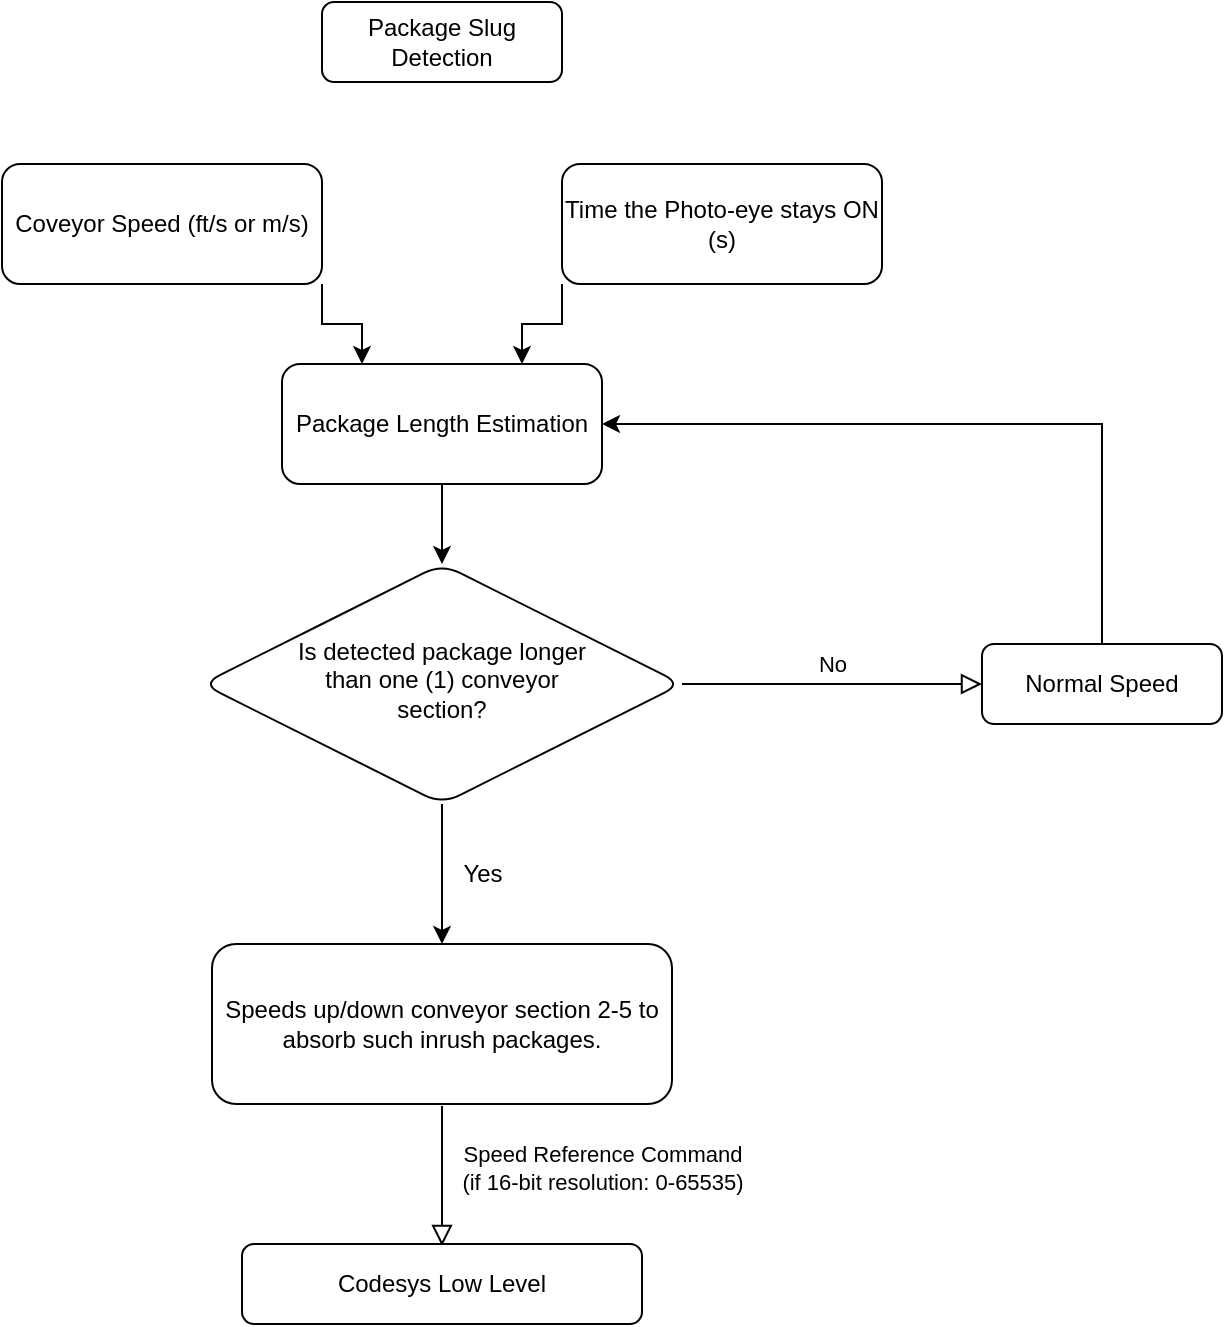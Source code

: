 <mxfile version="21.3.6" type="github">
  <diagram id="C5RBs43oDa-KdzZeNtuy" name="Page-1">
    <mxGraphModel dx="618" dy="333" grid="1" gridSize="10" guides="1" tooltips="1" connect="1" arrows="1" fold="1" page="1" pageScale="1" pageWidth="827" pageHeight="1169" math="0" shadow="0">
      <root>
        <mxCell id="WIyWlLk6GJQsqaUBKTNV-0" />
        <mxCell id="WIyWlLk6GJQsqaUBKTNV-1" parent="WIyWlLk6GJQsqaUBKTNV-0" />
        <mxCell id="WIyWlLk6GJQsqaUBKTNV-3" value="Package Slug Detection" style="rounded=1;whiteSpace=wrap;html=1;fontSize=12;glass=0;strokeWidth=1;shadow=0;" parent="WIyWlLk6GJQsqaUBKTNV-1" vertex="1">
          <mxGeometry x="160" y="39" width="120" height="40" as="geometry" />
        </mxCell>
        <mxCell id="WIyWlLk6GJQsqaUBKTNV-5" value="No" style="edgeStyle=orthogonalEdgeStyle;rounded=0;html=1;jettySize=auto;orthogonalLoop=1;fontSize=11;endArrow=block;endFill=0;endSize=8;strokeWidth=1;shadow=0;labelBackgroundColor=none;" parent="WIyWlLk6GJQsqaUBKTNV-1" source="WIyWlLk6GJQsqaUBKTNV-6" target="WIyWlLk6GJQsqaUBKTNV-7" edge="1">
          <mxGeometry y="10" relative="1" as="geometry">
            <mxPoint as="offset" />
          </mxGeometry>
        </mxCell>
        <mxCell id="IPmdnVgpw8FMhHxxdNhb-10" style="edgeStyle=orthogonalEdgeStyle;rounded=0;orthogonalLoop=1;jettySize=auto;html=1;" edge="1" parent="WIyWlLk6GJQsqaUBKTNV-1" source="WIyWlLk6GJQsqaUBKTNV-6">
          <mxGeometry relative="1" as="geometry">
            <mxPoint x="220" y="510" as="targetPoint" />
          </mxGeometry>
        </mxCell>
        <mxCell id="WIyWlLk6GJQsqaUBKTNV-6" value="&lt;blockquote&gt;Is detected package longer than one (1) conveyor section?&lt;/blockquote&gt;" style="rhombus;whiteSpace=wrap;html=1;shadow=0;fontFamily=Helvetica;fontSize=12;align=center;strokeWidth=1;spacing=6;spacingTop=-4;rounded=1;" parent="WIyWlLk6GJQsqaUBKTNV-1" vertex="1">
          <mxGeometry x="100" y="320" width="240" height="120" as="geometry" />
        </mxCell>
        <mxCell id="IPmdnVgpw8FMhHxxdNhb-12" style="edgeStyle=orthogonalEdgeStyle;rounded=0;orthogonalLoop=1;jettySize=auto;html=1;entryX=1;entryY=0.5;entryDx=0;entryDy=0;" edge="1" parent="WIyWlLk6GJQsqaUBKTNV-1" source="WIyWlLk6GJQsqaUBKTNV-7" target="IPmdnVgpw8FMhHxxdNhb-6">
          <mxGeometry relative="1" as="geometry">
            <Array as="points">
              <mxPoint x="550" y="250" />
            </Array>
          </mxGeometry>
        </mxCell>
        <mxCell id="WIyWlLk6GJQsqaUBKTNV-7" value="Normal Speed" style="rounded=1;whiteSpace=wrap;html=1;fontSize=12;glass=0;strokeWidth=1;shadow=0;" parent="WIyWlLk6GJQsqaUBKTNV-1" vertex="1">
          <mxGeometry x="490" y="360" width="120" height="40" as="geometry" />
        </mxCell>
        <mxCell id="WIyWlLk6GJQsqaUBKTNV-8" value="Speed Reference Command &lt;br&gt;(if 16-bit resolution: 0-65535)" style="rounded=0;html=1;jettySize=auto;orthogonalLoop=1;fontSize=11;endArrow=block;endFill=0;endSize=8;strokeWidth=1;shadow=0;labelBackgroundColor=none;edgeStyle=orthogonalEdgeStyle;" parent="WIyWlLk6GJQsqaUBKTNV-1" edge="1">
          <mxGeometry x="-0.116" y="80" relative="1" as="geometry">
            <mxPoint as="offset" />
            <mxPoint x="220" y="591" as="sourcePoint" />
            <mxPoint x="220" y="661" as="targetPoint" />
          </mxGeometry>
        </mxCell>
        <mxCell id="WIyWlLk6GJQsqaUBKTNV-11" value="Codesys Low Level" style="rounded=1;whiteSpace=wrap;html=1;fontSize=12;glass=0;strokeWidth=1;shadow=0;" parent="WIyWlLk6GJQsqaUBKTNV-1" vertex="1">
          <mxGeometry x="120" y="660" width="200" height="40" as="geometry" />
        </mxCell>
        <mxCell id="IPmdnVgpw8FMhHxxdNhb-8" style="edgeStyle=orthogonalEdgeStyle;rounded=0;orthogonalLoop=1;jettySize=auto;html=1;exitX=1;exitY=1;exitDx=0;exitDy=0;entryX=0.25;entryY=0;entryDx=0;entryDy=0;" edge="1" parent="WIyWlLk6GJQsqaUBKTNV-1" source="IPmdnVgpw8FMhHxxdNhb-1" target="IPmdnVgpw8FMhHxxdNhb-6">
          <mxGeometry relative="1" as="geometry" />
        </mxCell>
        <mxCell id="IPmdnVgpw8FMhHxxdNhb-1" value="Coveyor Speed (ft/s or m/s)" style="rounded=1;whiteSpace=wrap;html=1;fontSize=12;glass=0;strokeWidth=1;shadow=0;" vertex="1" parent="WIyWlLk6GJQsqaUBKTNV-1">
          <mxGeometry y="120" width="160" height="60" as="geometry" />
        </mxCell>
        <mxCell id="IPmdnVgpw8FMhHxxdNhb-7" style="edgeStyle=orthogonalEdgeStyle;rounded=0;orthogonalLoop=1;jettySize=auto;html=1;exitX=0;exitY=1;exitDx=0;exitDy=0;entryX=0.75;entryY=0;entryDx=0;entryDy=0;" edge="1" parent="WIyWlLk6GJQsqaUBKTNV-1" source="IPmdnVgpw8FMhHxxdNhb-2" target="IPmdnVgpw8FMhHxxdNhb-6">
          <mxGeometry relative="1" as="geometry" />
        </mxCell>
        <mxCell id="IPmdnVgpw8FMhHxxdNhb-2" value="Time the Photo-eye stays ON&lt;br&gt;(s)" style="rounded=1;whiteSpace=wrap;html=1;fontSize=12;glass=0;strokeWidth=1;shadow=0;" vertex="1" parent="WIyWlLk6GJQsqaUBKTNV-1">
          <mxGeometry x="280" y="120" width="160" height="60" as="geometry" />
        </mxCell>
        <mxCell id="IPmdnVgpw8FMhHxxdNhb-9" style="edgeStyle=orthogonalEdgeStyle;rounded=0;orthogonalLoop=1;jettySize=auto;html=1;exitX=0.5;exitY=1;exitDx=0;exitDy=0;" edge="1" parent="WIyWlLk6GJQsqaUBKTNV-1" source="IPmdnVgpw8FMhHxxdNhb-6" target="WIyWlLk6GJQsqaUBKTNV-6">
          <mxGeometry relative="1" as="geometry" />
        </mxCell>
        <mxCell id="IPmdnVgpw8FMhHxxdNhb-6" value="Package Length Estimation" style="rounded=1;whiteSpace=wrap;html=1;fontSize=12;glass=0;strokeWidth=1;shadow=0;" vertex="1" parent="WIyWlLk6GJQsqaUBKTNV-1">
          <mxGeometry x="140" y="220" width="160" height="60" as="geometry" />
        </mxCell>
        <mxCell id="IPmdnVgpw8FMhHxxdNhb-11" value="Yes" style="text;html=1;align=center;verticalAlign=middle;resizable=0;points=[];autosize=1;strokeColor=none;fillColor=none;" vertex="1" parent="WIyWlLk6GJQsqaUBKTNV-1">
          <mxGeometry x="220" y="460" width="40" height="30" as="geometry" />
        </mxCell>
        <mxCell id="IPmdnVgpw8FMhHxxdNhb-13" value="Speeds up/down conveyor section 2-5 to absorb such inrush packages." style="rounded=1;whiteSpace=wrap;html=1;fontSize=12;glass=0;strokeWidth=1;shadow=0;" vertex="1" parent="WIyWlLk6GJQsqaUBKTNV-1">
          <mxGeometry x="105" y="510" width="230" height="80" as="geometry" />
        </mxCell>
      </root>
    </mxGraphModel>
  </diagram>
</mxfile>
